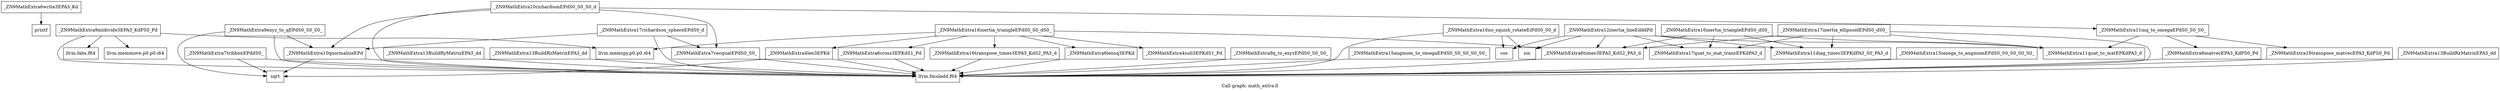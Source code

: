 digraph "Call graph: math_extra.ll" {
	label="Call graph: math_extra.ll";

	Node0x560d505cc870 [shape=record,label="{_ZN9MathExtra6write3EPA3_Kd}"];
	Node0x560d505cc870 -> Node0x560d505086b0;
	Node0x560d505086b0 [shape=record,label="{printf}"];
	Node0x560d50515930 [shape=record,label="{_ZN9MathExtra9mldivide3EPA3_KdPS0_Pd}"];
	Node0x560d50515930 -> Node0x560d505053f0;
	Node0x560d50515930 -> Node0x560d505d3890;
	Node0x560d50515930 -> Node0x560d504f3b60;
	Node0x560d50515930 -> Node0x560d504fa7b0;
	Node0x560d505053f0 [shape=record,label="{llvm.fabs.f64}"];
	Node0x560d504f3b60 [shape=record,label="{llvm.memcpy.p0.p0.i64}"];
	Node0x560d504fa7b0 [shape=record,label="{llvm.memmove.p0.p0.i64}"];
	Node0x560d505d3890 [shape=record,label="{llvm.fmuladd.f64}"];
	Node0x560d504f95e0 [shape=record,label="{_ZN9MathExtra10richardsonEPdS0_S0_S0_d}"];
	Node0x560d504f95e0 -> Node0x560d504fb530;
	Node0x560d504f95e0 -> Node0x560d505d3890;
	Node0x560d504f95e0 -> Node0x560d504fe4a0;
	Node0x560d504f95e0 -> Node0x560d504ff7a0;
	Node0x560d504fb530 [shape=record,label="{_ZN9MathExtra7vecquatEPdS0_S0_}"];
	Node0x560d504fb530 -> Node0x560d505d3890;
	Node0x560d504fe4a0 [shape=record,label="{_ZN9MathExtra10qnormalizeEPd}"];
	Node0x560d504fe4a0 -> Node0x560d505d3890;
	Node0x560d504fe4a0 -> Node0x560d505037e0;
	Node0x560d5050e960 [shape=record,label="{_ZN9MathExtra9q_to_exyzEPdS0_S0_S0_}"];
	Node0x560d5050e960 -> Node0x560d505d3890;
	Node0x560d504ff7a0 [shape=record,label="{_ZN9MathExtra11mq_to_omegaEPdS0_S0_S0_}"];
	Node0x560d504ff7a0 -> Node0x560d50506f10;
	Node0x560d504ff7a0 -> Node0x560d50508d30;
	Node0x560d504ff7a0 -> Node0x560d50509ac0;
	Node0x560d50508d30 [shape=record,label="{_ZN9MathExtra16transpose_matvecEPA3_KdPS0_Pd}"];
	Node0x560d50508d30 -> Node0x560d505d3890;
	Node0x560d5050a800 [shape=record,label="{_ZN9MathExtra17richardson_sphereEPdS0_d}"];
	Node0x560d5050a800 -> Node0x560d504fb530;
	Node0x560d5050a800 -> Node0x560d505d3890;
	Node0x560d5050a800 -> Node0x560d504fe4a0;
	Node0x560d5050b660 [shape=record,label="{_ZN9MathExtra16no_squish_rotateEiPdS0_S0_d}"];
	Node0x560d5050b660 -> Node0x560d505d3890;
	Node0x560d5050b660 -> Node0x560d5050cb80;
	Node0x560d5050b660 -> Node0x560d5050be10;
	Node0x560d5050be10 [shape=record,label="{cos}"];
	Node0x560d5050cb80 [shape=record,label="{sin}"];
	Node0x560d5050d540 [shape=record,label="{_ZN9MathExtra15angmom_to_omegaEPdS0_S0_S0_S0_S0_}"];
	Node0x560d5050d540 -> Node0x560d505d3890;
	Node0x560d50506f10 [shape=record,label="{_ZN9MathExtra11quat_to_matEPKdPA3_d}"];
	Node0x560d50514b80 [shape=record,label="{_ZN9MathExtra16inertia_triangleEPdS0_S0_dS0_}"];
	Node0x560d50514b80 -> Node0x560d504f3b60;
	Node0x560d50514b80 -> Node0x560d50513300;
	Node0x560d50514b80 -> Node0x560d50515e00;
	Node0x560d50514b80 -> Node0x560d505176a0;
	Node0x560d50514b80 -> Node0x560d5051e3f0;
	Node0x560d50514b80 -> Node0x560d5051d190;
	Node0x560d50514b80 -> Node0x560d505195d0;
	Node0x560d50509ac0 [shape=record,label="{_ZN9MathExtra6matvecEPA3_KdPS0_Pd}"];
	Node0x560d50509ac0 -> Node0x560d505d3890;
	Node0x560d505d9ab0 [shape=record,label="{_ZN9MathExtra15omega_to_angmomEPdS0_S0_S0_S0_S0_}"];
	Node0x560d505d9ab0 -> Node0x560d505d3890;
	Node0x560d5050e100 [shape=record,label="{_ZN9MathExtra9exyz_to_qEPdS0_S0_S0_}"];
	Node0x560d5050e100 -> Node0x560d505d3890;
	Node0x560d5050e100 -> Node0x560d504fe4a0;
	Node0x560d5050e100 -> Node0x560d505037e0;
	Node0x560d505037e0 [shape=record,label="{sqrt}"];
	Node0x560d5050fb20 [shape=record,label="{_ZN9MathExtra17quat_to_mat_transEPKdPA3_d}"];
	Node0x560d50510510 [shape=record,label="{_ZN9MathExtra17inertia_ellipsoidEPdS0_dS0_}"];
	Node0x560d50510510 -> Node0x560d50506f10;
	Node0x560d50510510 -> Node0x560d5050fb20;
	Node0x560d50510510 -> Node0x560d505d3890;
	Node0x560d50510510 -> Node0x560d50513300;
	Node0x560d50510510 -> Node0x560d50511f70;
	Node0x560d50511f70 [shape=record,label="{_ZN9MathExtra11diag_times3EPKdPA3_S0_PA3_d}"];
	Node0x560d50513300 [shape=record,label="{_ZN9MathExtra6times3EPA3_KdS2_PA3_d}"];
	Node0x560d50513300 -> Node0x560d505d3890;
	Node0x560d50562a50 [shape=record,label="{_ZN9MathExtra12inertia_lineEdddPd}"];
	Node0x560d50562a50 -> Node0x560d5050be10;
	Node0x560d50562a50 -> Node0x560d5050cb80;
	Node0x560d50562a50 -> Node0x560d50506f10;
	Node0x560d50562a50 -> Node0x560d5050fb20;
	Node0x560d50562a50 -> Node0x560d50511f70;
	Node0x560d50562a50 -> Node0x560d50513300;
	Node0x560d50515e00 [shape=record,label="{_ZN9MathExtra16transpose_times3EPA3_KdS2_PA3_d}"];
	Node0x560d50515e00 -> Node0x560d505d3890;
	Node0x560d505176a0 [shape=record,label="{_ZN9MathExtra6lensq3EPKd}"];
	Node0x560d505176a0 -> Node0x560d505d3890;
	Node0x560d505195d0 [shape=record,label="{_ZN9MathExtra4sub3EPKdS1_Pd}"];
	Node0x560d5051d190 [shape=record,label="{_ZN9MathExtra6cross3EPKdS1_Pd}"];
	Node0x560d5051d190 -> Node0x560d505d3890;
	Node0x560d5051e3f0 [shape=record,label="{_ZN9MathExtra4len3EPKd}"];
	Node0x560d5051e3f0 -> Node0x560d505d3890;
	Node0x560d5051e3f0 -> Node0x560d505037e0;
	Node0x560d505d9be0 [shape=record,label="{_ZN9MathExtra16inertia_triangleEPdS0_dS0_}"];
	Node0x560d505d9be0 -> Node0x560d50506f10;
	Node0x560d505d9be0 -> Node0x560d5050fb20;
	Node0x560d505d9be0 -> Node0x560d50511f70;
	Node0x560d505d9be0 -> Node0x560d50513300;
	Node0x560d5051de40 [shape=record,label="{_ZN9MathExtra13BuildRxMatrixEPA3_dd}"];
	Node0x560d5051de40 -> Node0x560d505d3890;
	Node0x560d505d9500 [shape=record,label="{_ZN9MathExtra13BuildRyMatrixEPA3_dd}"];
	Node0x560d505d9500 -> Node0x560d505d3890;
	Node0x560d505d9630 [shape=record,label="{_ZN9MathExtra13BuildRzMatrixEPA3_dd}"];
	Node0x560d505d9630 -> Node0x560d505d3890;
	Node0x560d505d9760 [shape=record,label="{_ZN9MathExtra7tribboxEPddS0_}"];
	Node0x560d505d9760 -> Node0x560d505d3890;
	Node0x560d505d9760 -> Node0x560d505037e0;
}
